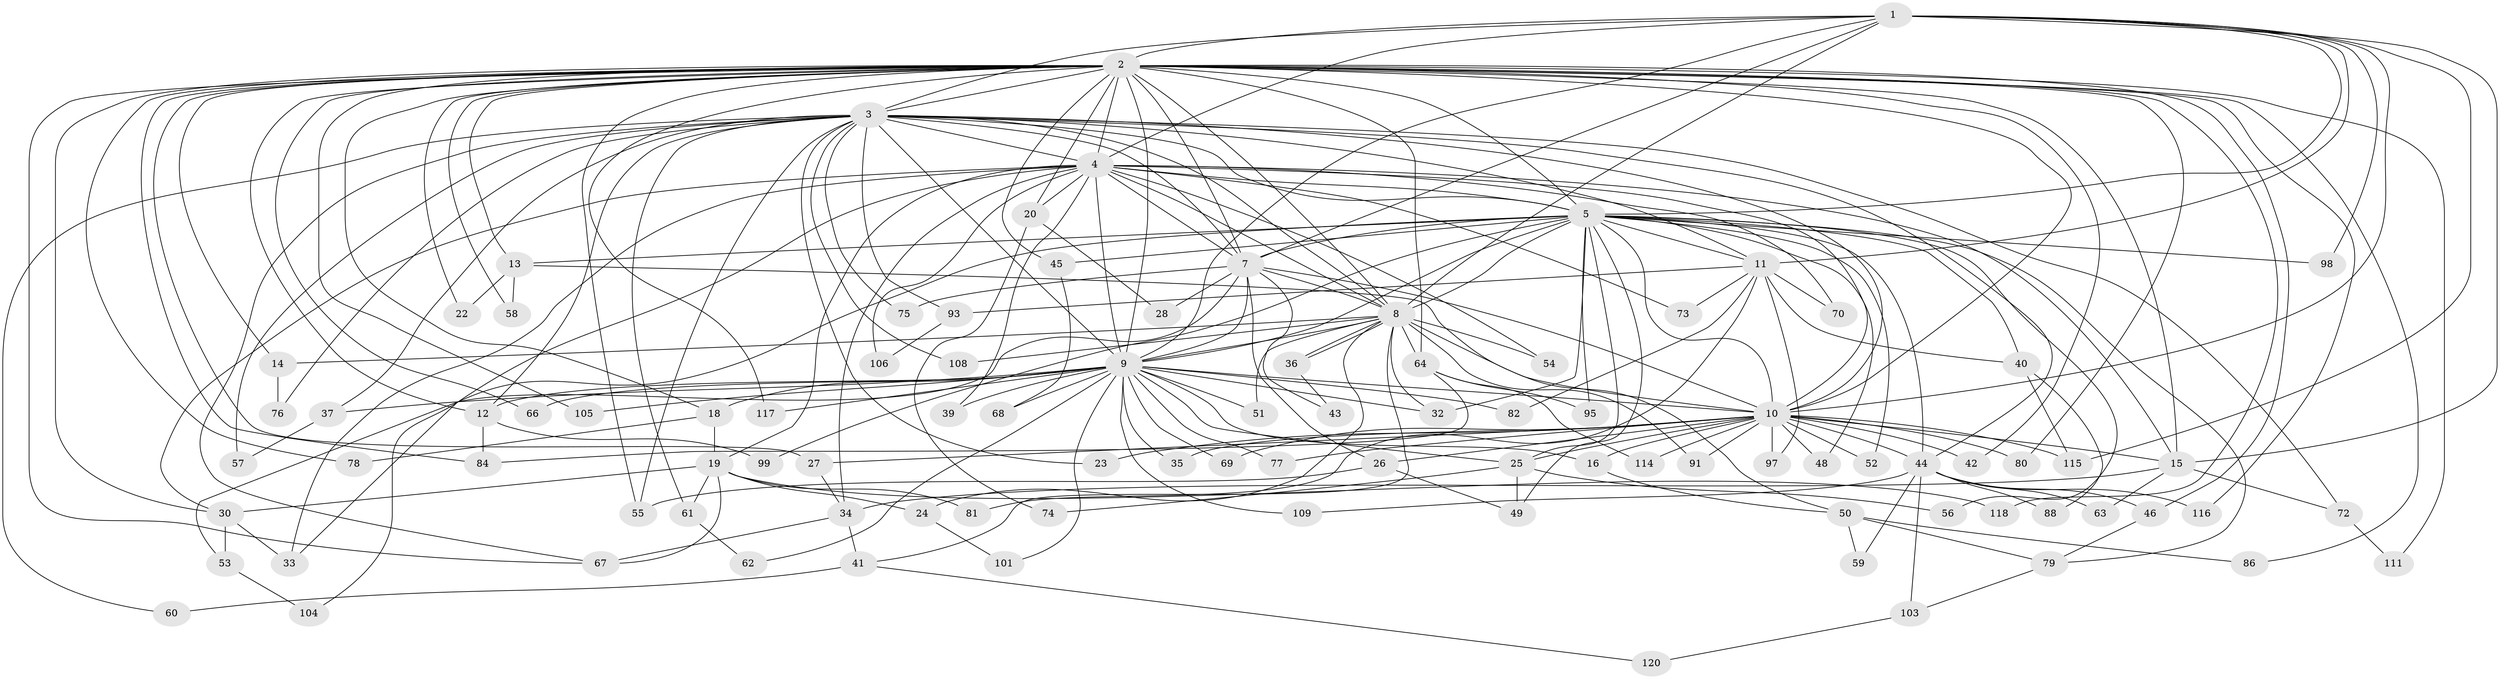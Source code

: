 // original degree distribution, {14: 0.00819672131147541, 27: 0.00819672131147541, 24: 0.00819672131147541, 21: 0.01639344262295082, 25: 0.00819672131147541, 20: 0.00819672131147541, 15: 0.00819672131147541, 30: 0.00819672131147541, 29: 0.00819672131147541, 5: 0.040983606557377046, 6: 0.02459016393442623, 3: 0.16393442622950818, 7: 0.02459016393442623, 2: 0.5737704918032787, 4: 0.08196721311475409, 8: 0.00819672131147541}
// Generated by graph-tools (version 1.1) at 2025/10/02/27/25 16:10:58]
// undirected, 96 vertices, 227 edges
graph export_dot {
graph [start="1"]
  node [color=gray90,style=filled];
  1 [super="+100"];
  2 [super="+6"];
  3 [super="+121"];
  4 [super="+89"];
  5 [super="+29"];
  7 [super="+102"];
  8 [super="+71"];
  9 [super="+17"];
  10 [super="+47"];
  11 [super="+21"];
  12 [super="+110"];
  13 [super="+31"];
  14;
  15 [super="+38"];
  16;
  18;
  19 [super="+112"];
  20;
  22;
  23;
  24;
  25 [super="+113"];
  26;
  27 [super="+85"];
  28;
  30 [super="+90"];
  32 [super="+119"];
  33 [super="+83"];
  34 [super="+87"];
  35;
  36;
  37;
  39;
  40;
  41;
  42;
  43;
  44 [super="+96"];
  45;
  46 [super="+107"];
  48;
  49 [super="+94"];
  50;
  51;
  52;
  53;
  54;
  55 [super="+65"];
  56;
  57;
  58;
  59;
  60;
  61;
  62;
  63;
  64 [super="+92"];
  66;
  67;
  68;
  69;
  70;
  72;
  73;
  74;
  75;
  76;
  77;
  78;
  79;
  80;
  81;
  82;
  84;
  86;
  88;
  91;
  93;
  95;
  97;
  98;
  99;
  101;
  103;
  104;
  105;
  106;
  108;
  109;
  111;
  114;
  115 [super="+122"];
  116;
  117;
  118;
  120;
  1 -- 2 [weight=3];
  1 -- 3;
  1 -- 4;
  1 -- 5;
  1 -- 7;
  1 -- 8;
  1 -- 9;
  1 -- 10;
  1 -- 11;
  1 -- 98;
  1 -- 15;
  1 -- 115;
  2 -- 3 [weight=2];
  2 -- 4 [weight=2];
  2 -- 5 [weight=3];
  2 -- 7 [weight=2];
  2 -- 8 [weight=2];
  2 -- 9 [weight=3];
  2 -- 10 [weight=2];
  2 -- 15;
  2 -- 18;
  2 -- 20;
  2 -- 22;
  2 -- 27;
  2 -- 30;
  2 -- 42;
  2 -- 45;
  2 -- 58;
  2 -- 66;
  2 -- 80;
  2 -- 84;
  2 -- 86;
  2 -- 116;
  2 -- 117;
  2 -- 118;
  2 -- 64;
  2 -- 67;
  2 -- 13;
  2 -- 14;
  2 -- 78;
  2 -- 105;
  2 -- 46;
  2 -- 111;
  2 -- 55;
  2 -- 12;
  3 -- 4;
  3 -- 5;
  3 -- 7;
  3 -- 8;
  3 -- 9;
  3 -- 10;
  3 -- 11;
  3 -- 12;
  3 -- 23;
  3 -- 37;
  3 -- 44;
  3 -- 57;
  3 -- 60;
  3 -- 61;
  3 -- 72;
  3 -- 75;
  3 -- 76;
  3 -- 93;
  3 -- 108;
  3 -- 67;
  3 -- 55;
  4 -- 5;
  4 -- 7;
  4 -- 8;
  4 -- 9;
  4 -- 10;
  4 -- 19;
  4 -- 20;
  4 -- 33;
  4 -- 39;
  4 -- 54;
  4 -- 70;
  4 -- 73;
  4 -- 104;
  4 -- 106;
  4 -- 30;
  4 -- 15;
  4 -- 34;
  5 -- 7;
  5 -- 8 [weight=2];
  5 -- 9;
  5 -- 10 [weight=2];
  5 -- 13 [weight=2];
  5 -- 25;
  5 -- 32;
  5 -- 45;
  5 -- 48;
  5 -- 49;
  5 -- 52;
  5 -- 56;
  5 -- 79;
  5 -- 99;
  5 -- 33;
  5 -- 98;
  5 -- 40;
  5 -- 95;
  5 -- 44;
  5 -- 11;
  7 -- 8;
  7 -- 9 [weight=2];
  7 -- 10;
  7 -- 26;
  7 -- 28;
  7 -- 43;
  7 -- 53;
  7 -- 75;
  8 -- 9;
  8 -- 10;
  8 -- 14;
  8 -- 24;
  8 -- 32;
  8 -- 36;
  8 -- 36;
  8 -- 41;
  8 -- 51;
  8 -- 54;
  8 -- 64;
  8 -- 91;
  8 -- 108;
  9 -- 10;
  9 -- 12;
  9 -- 16;
  9 -- 18;
  9 -- 25;
  9 -- 35;
  9 -- 37;
  9 -- 39;
  9 -- 51;
  9 -- 62;
  9 -- 66;
  9 -- 68;
  9 -- 69;
  9 -- 77;
  9 -- 82;
  9 -- 101;
  9 -- 105;
  9 -- 109;
  9 -- 117;
  9 -- 32;
  10 -- 15;
  10 -- 16;
  10 -- 23;
  10 -- 26;
  10 -- 27 [weight=2];
  10 -- 35;
  10 -- 42;
  10 -- 44;
  10 -- 48;
  10 -- 52;
  10 -- 69;
  10 -- 77;
  10 -- 80;
  10 -- 91;
  10 -- 97;
  10 -- 114;
  10 -- 115;
  10 -- 25;
  11 -- 40;
  11 -- 73;
  11 -- 97;
  11 -- 81;
  11 -- 82;
  11 -- 70;
  11 -- 93;
  12 -- 84;
  12 -- 99;
  13 -- 22;
  13 -- 50;
  13 -- 58;
  14 -- 76;
  15 -- 34;
  15 -- 63;
  15 -- 72;
  16 -- 50;
  18 -- 19;
  18 -- 78;
  19 -- 24;
  19 -- 30;
  19 -- 61;
  19 -- 81;
  19 -- 67;
  19 -- 118;
  20 -- 28;
  20 -- 74;
  24 -- 101;
  25 -- 49;
  25 -- 56;
  25 -- 74;
  26 -- 55;
  26 -- 49;
  27 -- 34;
  30 -- 33;
  30 -- 53;
  34 -- 41;
  34 -- 67;
  36 -- 43;
  37 -- 57;
  40 -- 88;
  40 -- 115;
  41 -- 60;
  41 -- 120;
  44 -- 46;
  44 -- 59;
  44 -- 63;
  44 -- 88;
  44 -- 116;
  44 -- 109;
  44 -- 103;
  45 -- 68;
  46 -- 79;
  50 -- 59;
  50 -- 79;
  50 -- 86;
  53 -- 104;
  61 -- 62;
  64 -- 114;
  64 -- 84;
  64 -- 95;
  72 -- 111;
  79 -- 103;
  93 -- 106;
  103 -- 120;
}
